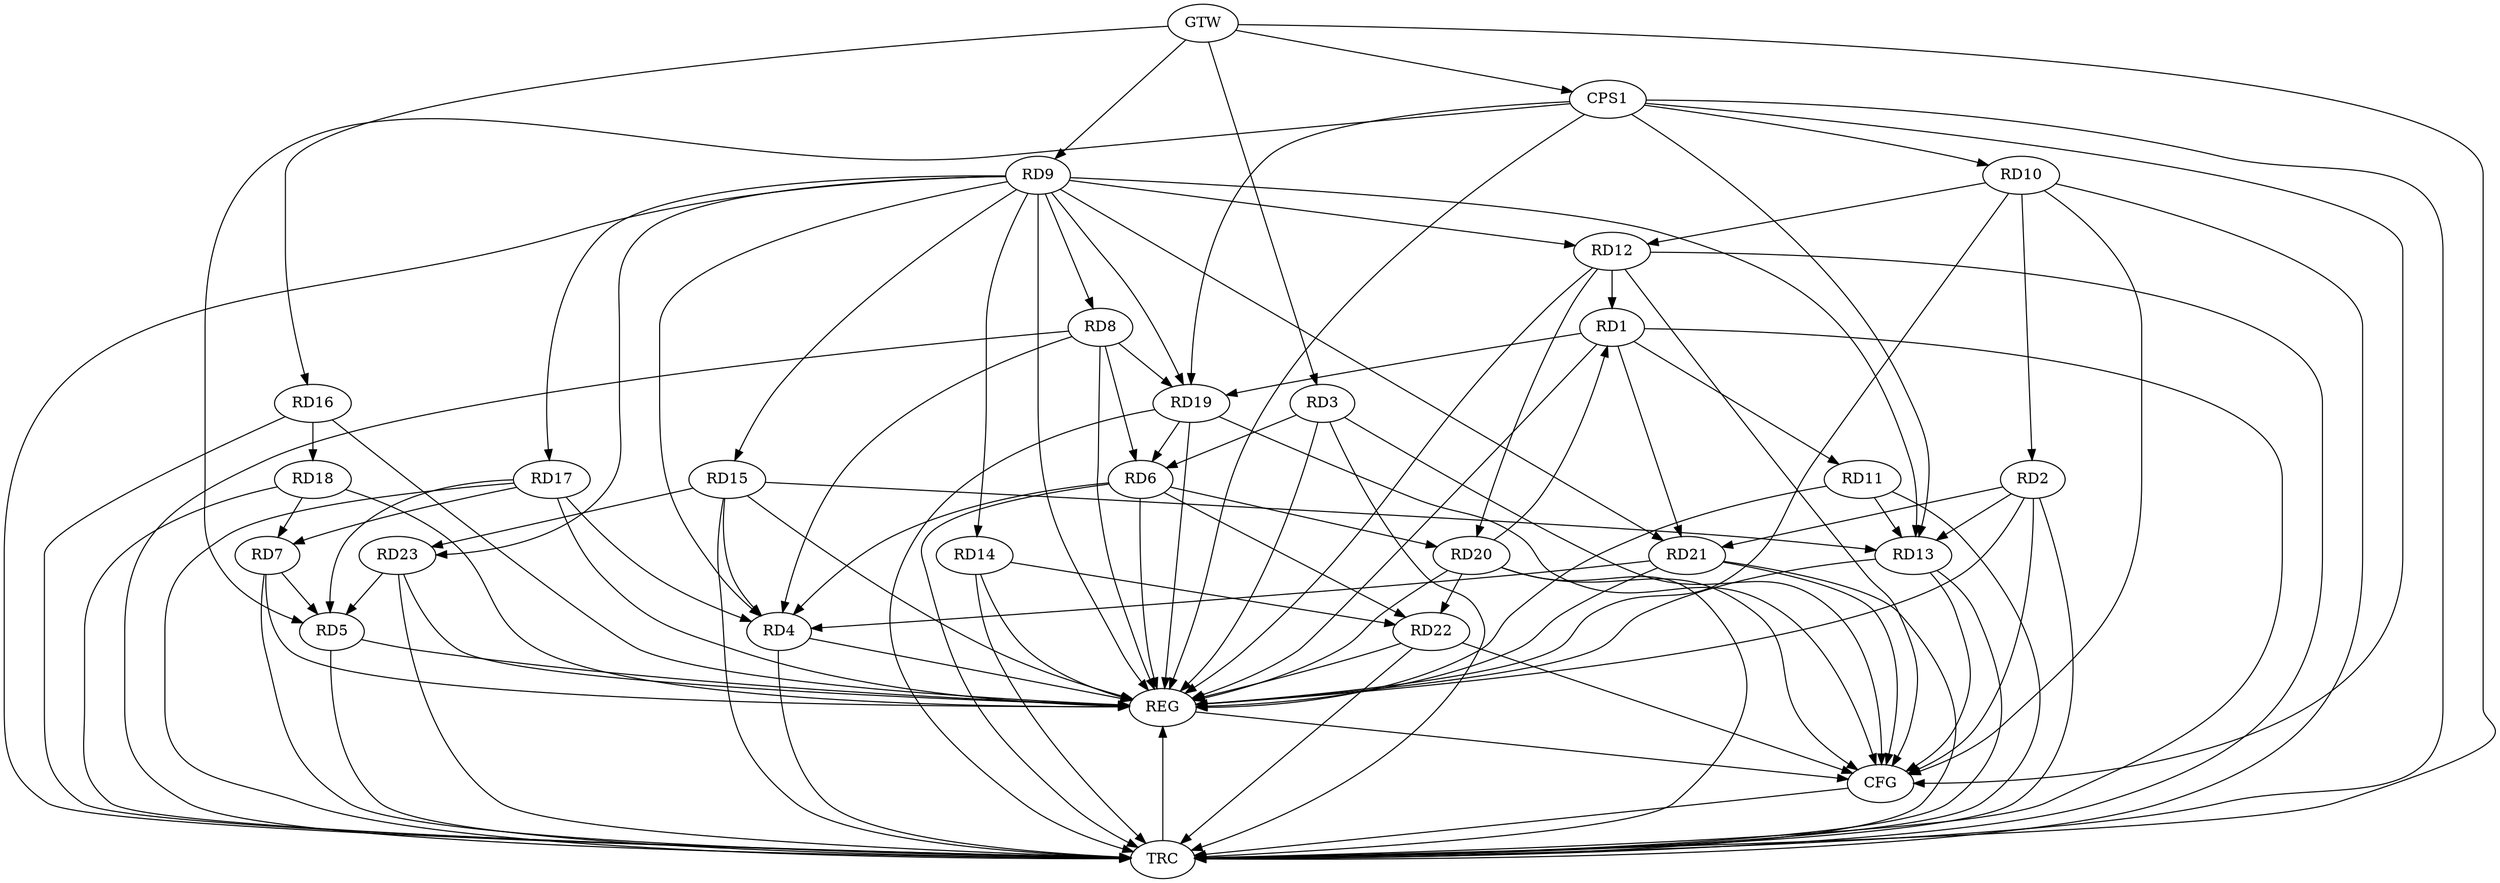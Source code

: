 strict digraph G {
  RD1 [ label="RD1" ];
  RD2 [ label="RD2" ];
  RD3 [ label="RD3" ];
  RD4 [ label="RD4" ];
  RD5 [ label="RD5" ];
  RD6 [ label="RD6" ];
  RD7 [ label="RD7" ];
  RD8 [ label="RD8" ];
  RD9 [ label="RD9" ];
  RD10 [ label="RD10" ];
  RD11 [ label="RD11" ];
  RD12 [ label="RD12" ];
  RD13 [ label="RD13" ];
  RD14 [ label="RD14" ];
  RD15 [ label="RD15" ];
  RD16 [ label="RD16" ];
  RD17 [ label="RD17" ];
  RD18 [ label="RD18" ];
  RD19 [ label="RD19" ];
  RD20 [ label="RD20" ];
  RD21 [ label="RD21" ];
  RD22 [ label="RD22" ];
  RD23 [ label="RD23" ];
  CPS1 [ label="CPS1" ];
  GTW [ label="GTW" ];
  REG [ label="REG" ];
  CFG [ label="CFG" ];
  TRC [ label="TRC" ];
  RD1 -> RD11;
  RD12 -> RD1;
  RD1 -> RD19;
  RD20 -> RD1;
  RD1 -> RD21;
  RD10 -> RD2;
  RD2 -> RD13;
  RD2 -> RD21;
  RD3 -> RD6;
  RD6 -> RD4;
  RD8 -> RD4;
  RD15 -> RD4;
  RD17 -> RD4;
  RD21 -> RD4;
  RD7 -> RD5;
  RD17 -> RD5;
  RD23 -> RD5;
  RD8 -> RD6;
  RD19 -> RD6;
  RD6 -> RD20;
  RD6 -> RD22;
  RD17 -> RD7;
  RD18 -> RD7;
  RD9 -> RD8;
  RD8 -> RD19;
  RD9 -> RD12;
  RD9 -> RD17;
  RD9 -> RD19;
  RD10 -> RD12;
  RD11 -> RD13;
  RD12 -> RD20;
  RD15 -> RD13;
  RD14 -> RD22;
  RD15 -> RD23;
  RD16 -> RD18;
  RD20 -> RD22;
  CPS1 -> RD5;
  CPS1 -> RD13;
  CPS1 -> RD10;
  CPS1 -> RD19;
  GTW -> RD3;
  GTW -> RD9;
  GTW -> RD16;
  GTW -> CPS1;
  RD1 -> REG;
  RD2 -> REG;
  RD3 -> REG;
  RD4 -> REG;
  RD5 -> REG;
  RD6 -> REG;
  RD7 -> REG;
  RD8 -> REG;
  RD9 -> REG;
  RD10 -> REG;
  RD11 -> REG;
  RD12 -> REG;
  RD13 -> REG;
  RD14 -> REG;
  RD15 -> REG;
  RD16 -> REG;
  RD17 -> REG;
  RD18 -> REG;
  RD19 -> REG;
  RD20 -> REG;
  RD21 -> REG;
  RD22 -> REG;
  RD23 -> REG;
  CPS1 -> REG;
  CPS1 -> CFG;
  RD20 -> CFG;
  RD19 -> CFG;
  RD21 -> CFG;
  RD3 -> CFG;
  RD22 -> CFG;
  RD13 -> CFG;
  RD2 -> CFG;
  RD10 -> CFG;
  RD12 -> CFG;
  REG -> CFG;
  RD1 -> TRC;
  RD2 -> TRC;
  RD3 -> TRC;
  RD4 -> TRC;
  RD5 -> TRC;
  RD6 -> TRC;
  RD7 -> TRC;
  RD8 -> TRC;
  RD9 -> TRC;
  RD10 -> TRC;
  RD11 -> TRC;
  RD12 -> TRC;
  RD13 -> TRC;
  RD14 -> TRC;
  RD15 -> TRC;
  RD16 -> TRC;
  RD17 -> TRC;
  RD18 -> TRC;
  RD19 -> TRC;
  RD20 -> TRC;
  RD21 -> TRC;
  RD22 -> TRC;
  RD23 -> TRC;
  CPS1 -> TRC;
  GTW -> TRC;
  CFG -> TRC;
  TRC -> REG;
  RD9 -> RD14;
  RD9 -> RD15;
  RD9 -> RD4;
  RD9 -> RD21;
  RD9 -> RD23;
  RD9 -> RD13;
}
